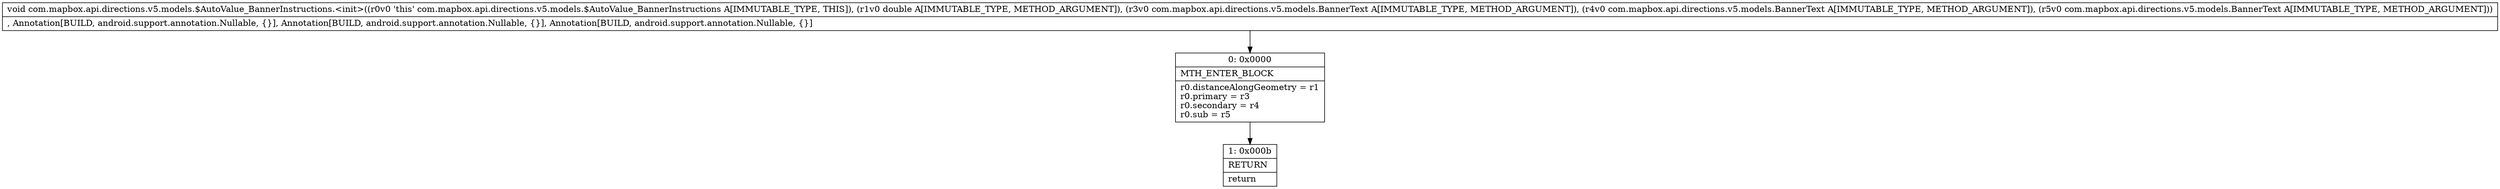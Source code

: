digraph "CFG forcom.mapbox.api.directions.v5.models.$AutoValue_BannerInstructions.\<init\>(DLcom\/mapbox\/api\/directions\/v5\/models\/BannerText;Lcom\/mapbox\/api\/directions\/v5\/models\/BannerText;Lcom\/mapbox\/api\/directions\/v5\/models\/BannerText;)V" {
Node_0 [shape=record,label="{0\:\ 0x0000|MTH_ENTER_BLOCK\l|r0.distanceAlongGeometry = r1\lr0.primary = r3\lr0.secondary = r4\lr0.sub = r5\l}"];
Node_1 [shape=record,label="{1\:\ 0x000b|RETURN\l|return\l}"];
MethodNode[shape=record,label="{void com.mapbox.api.directions.v5.models.$AutoValue_BannerInstructions.\<init\>((r0v0 'this' com.mapbox.api.directions.v5.models.$AutoValue_BannerInstructions A[IMMUTABLE_TYPE, THIS]), (r1v0 double A[IMMUTABLE_TYPE, METHOD_ARGUMENT]), (r3v0 com.mapbox.api.directions.v5.models.BannerText A[IMMUTABLE_TYPE, METHOD_ARGUMENT]), (r4v0 com.mapbox.api.directions.v5.models.BannerText A[IMMUTABLE_TYPE, METHOD_ARGUMENT]), (r5v0 com.mapbox.api.directions.v5.models.BannerText A[IMMUTABLE_TYPE, METHOD_ARGUMENT]))  | , Annotation[BUILD, android.support.annotation.Nullable, \{\}], Annotation[BUILD, android.support.annotation.Nullable, \{\}], Annotation[BUILD, android.support.annotation.Nullable, \{\}]\l}"];
MethodNode -> Node_0;
Node_0 -> Node_1;
}

